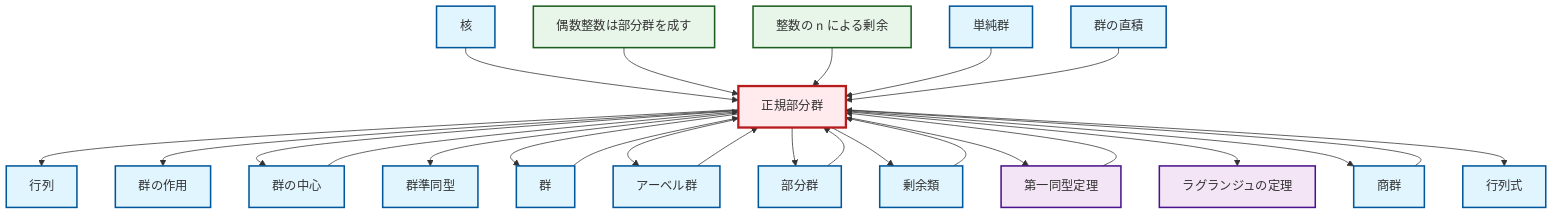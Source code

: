 graph TD
    classDef definition fill:#e1f5fe,stroke:#01579b,stroke-width:2px
    classDef theorem fill:#f3e5f5,stroke:#4a148c,stroke-width:2px
    classDef axiom fill:#fff3e0,stroke:#e65100,stroke-width:2px
    classDef example fill:#e8f5e9,stroke:#1b5e20,stroke-width:2px
    classDef current fill:#ffebee,stroke:#b71c1c,stroke-width:3px
    ex-even-integers-subgroup["偶数整数は部分群を成す"]:::example
    def-abelian-group["アーベル群"]:::definition
    def-determinant["行列式"]:::definition
    def-normal-subgroup["正規部分群"]:::definition
    def-group-action["群の作用"]:::definition
    def-simple-group["単純群"]:::definition
    def-center-of-group["群の中心"]:::definition
    def-kernel["核"]:::definition
    def-subgroup["部分群"]:::definition
    ex-quotient-integers-mod-n["整数の n による剰余"]:::example
    thm-first-isomorphism["第一同型定理"]:::theorem
    def-group["群"]:::definition
    def-matrix["行列"]:::definition
    def-direct-product["群の直積"]:::definition
    def-quotient-group["商群"]:::definition
    def-homomorphism["群準同型"]:::definition
    thm-lagrange["ラグランジュの定理"]:::theorem
    def-coset["剰余類"]:::definition
    def-coset --> def-normal-subgroup
    def-center-of-group --> def-normal-subgroup
    def-normal-subgroup --> def-matrix
    thm-first-isomorphism --> def-normal-subgroup
    def-kernel --> def-normal-subgroup
    def-normal-subgroup --> def-group-action
    def-normal-subgroup --> def-center-of-group
    def-quotient-group --> def-normal-subgroup
    ex-even-integers-subgroup --> def-normal-subgroup
    def-normal-subgroup --> def-homomorphism
    def-normal-subgroup --> def-group
    def-group --> def-normal-subgroup
    def-normal-subgroup --> def-abelian-group
    def-abelian-group --> def-normal-subgroup
    def-normal-subgroup --> def-subgroup
    def-normal-subgroup --> def-coset
    def-normal-subgroup --> thm-first-isomorphism
    def-subgroup --> def-normal-subgroup
    ex-quotient-integers-mod-n --> def-normal-subgroup
    def-simple-group --> def-normal-subgroup
    def-normal-subgroup --> thm-lagrange
    def-normal-subgroup --> def-quotient-group
    def-normal-subgroup --> def-determinant
    def-direct-product --> def-normal-subgroup
    class def-normal-subgroup current